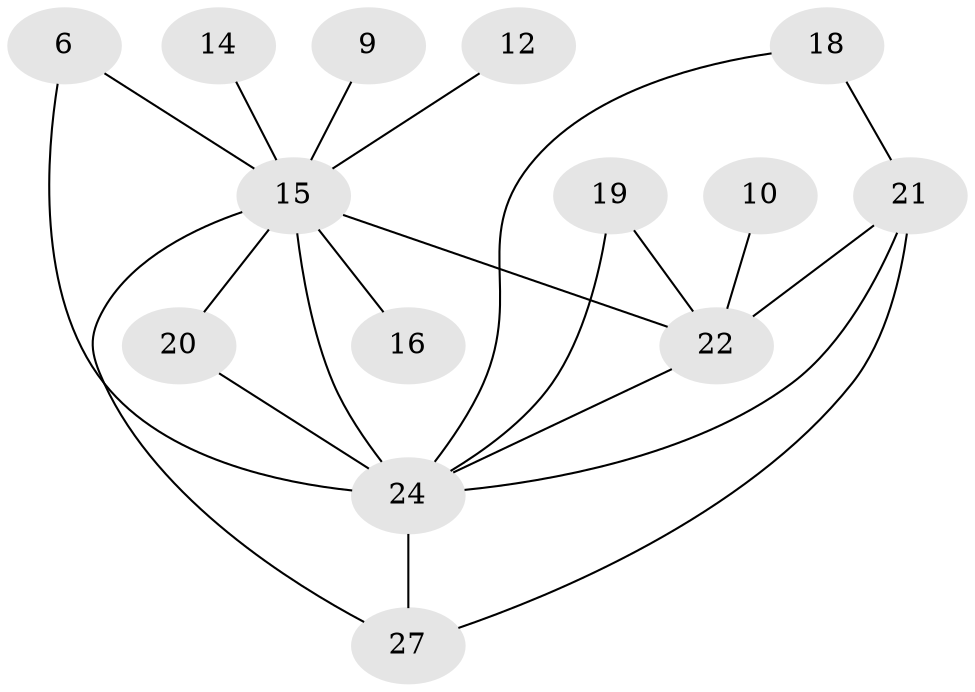 // original degree distribution, {4: 0.12903225806451613, 3: 0.22580645161290322, 2: 0.20430107526881722, 1: 0.24731182795698925, 0: 0.12903225806451613, 8: 0.010752688172043012, 6: 0.010752688172043012, 5: 0.03225806451612903, 7: 0.010752688172043012}
// Generated by graph-tools (version 1.1) at 2025/35/03/04/25 23:35:57]
// undirected, 14 vertices, 21 edges
graph export_dot {
  node [color=gray90,style=filled];
  6;
  9;
  10;
  12;
  14;
  15;
  16;
  18;
  19;
  20;
  21;
  22;
  24;
  27;
  6 -- 15 [weight=1.0];
  6 -- 24 [weight=1.0];
  9 -- 15 [weight=1.0];
  10 -- 22 [weight=1.0];
  12 -- 15 [weight=1.0];
  14 -- 15 [weight=2.0];
  15 -- 16 [weight=1.0];
  15 -- 20 [weight=2.0];
  15 -- 22 [weight=1.0];
  15 -- 24 [weight=3.0];
  15 -- 27 [weight=1.0];
  18 -- 21 [weight=1.0];
  18 -- 24 [weight=1.0];
  19 -- 22 [weight=1.0];
  19 -- 24 [weight=2.0];
  20 -- 24 [weight=2.0];
  21 -- 22 [weight=1.0];
  21 -- 24 [weight=1.0];
  21 -- 27 [weight=1.0];
  22 -- 24 [weight=2.0];
  24 -- 27 [weight=4.0];
}
